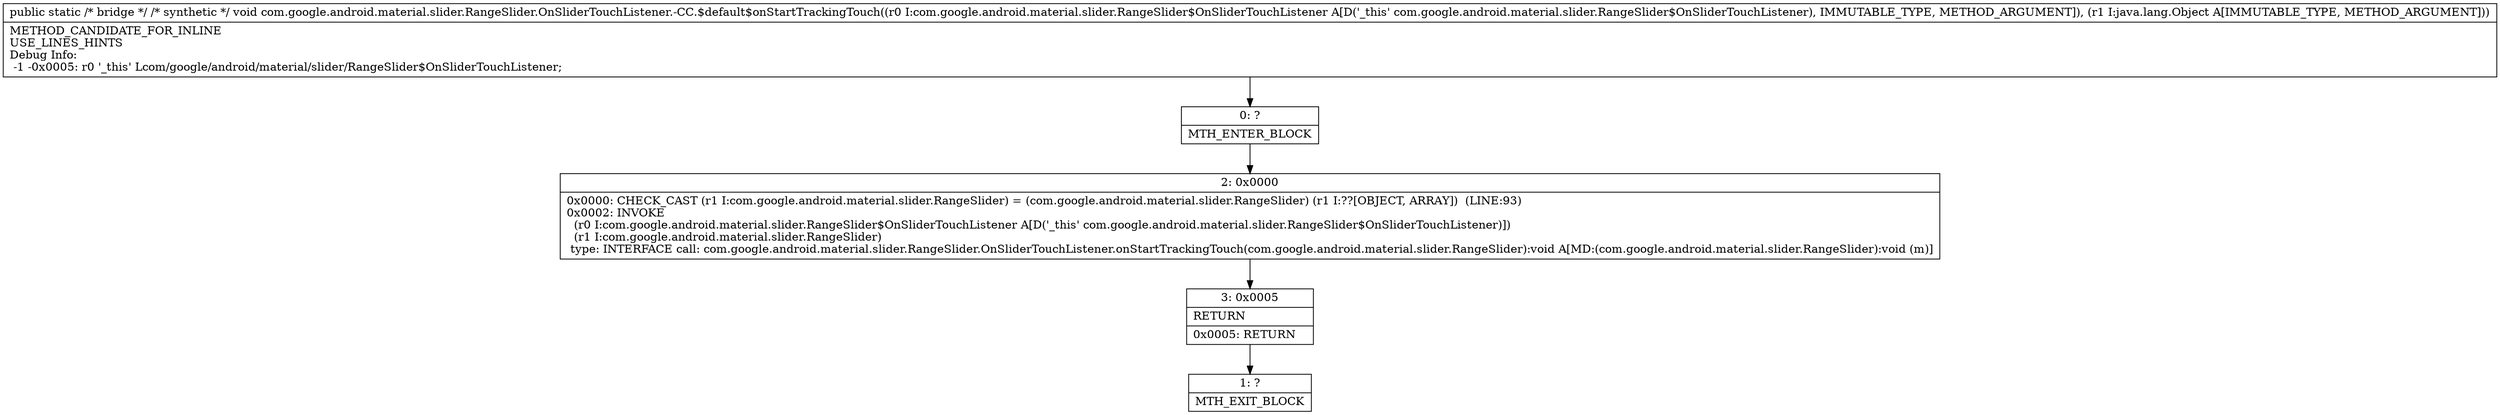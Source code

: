 digraph "CFG forcom.google.android.material.slider.RangeSlider.OnSliderTouchListener.\-CC.$default$onStartTrackingTouch(Lcom\/google\/android\/material\/slider\/RangeSlider$OnSliderTouchListener;Ljava\/lang\/Object;)V" {
Node_0 [shape=record,label="{0\:\ ?|MTH_ENTER_BLOCK\l}"];
Node_2 [shape=record,label="{2\:\ 0x0000|0x0000: CHECK_CAST (r1 I:com.google.android.material.slider.RangeSlider) = (com.google.android.material.slider.RangeSlider) (r1 I:??[OBJECT, ARRAY])  (LINE:93)\l0x0002: INVOKE  \l  (r0 I:com.google.android.material.slider.RangeSlider$OnSliderTouchListener A[D('_this' com.google.android.material.slider.RangeSlider$OnSliderTouchListener)])\l  (r1 I:com.google.android.material.slider.RangeSlider)\l type: INTERFACE call: com.google.android.material.slider.RangeSlider.OnSliderTouchListener.onStartTrackingTouch(com.google.android.material.slider.RangeSlider):void A[MD:(com.google.android.material.slider.RangeSlider):void (m)]\l}"];
Node_3 [shape=record,label="{3\:\ 0x0005|RETURN\l|0x0005: RETURN   \l}"];
Node_1 [shape=record,label="{1\:\ ?|MTH_EXIT_BLOCK\l}"];
MethodNode[shape=record,label="{public static \/* bridge *\/ \/* synthetic *\/ void com.google.android.material.slider.RangeSlider.OnSliderTouchListener.\-CC.$default$onStartTrackingTouch((r0 I:com.google.android.material.slider.RangeSlider$OnSliderTouchListener A[D('_this' com.google.android.material.slider.RangeSlider$OnSliderTouchListener), IMMUTABLE_TYPE, METHOD_ARGUMENT]), (r1 I:java.lang.Object A[IMMUTABLE_TYPE, METHOD_ARGUMENT]))  | METHOD_CANDIDATE_FOR_INLINE\lUSE_LINES_HINTS\lDebug Info:\l  \-1 \-0x0005: r0 '_this' Lcom\/google\/android\/material\/slider\/RangeSlider$OnSliderTouchListener;\l}"];
MethodNode -> Node_0;Node_0 -> Node_2;
Node_2 -> Node_3;
Node_3 -> Node_1;
}

